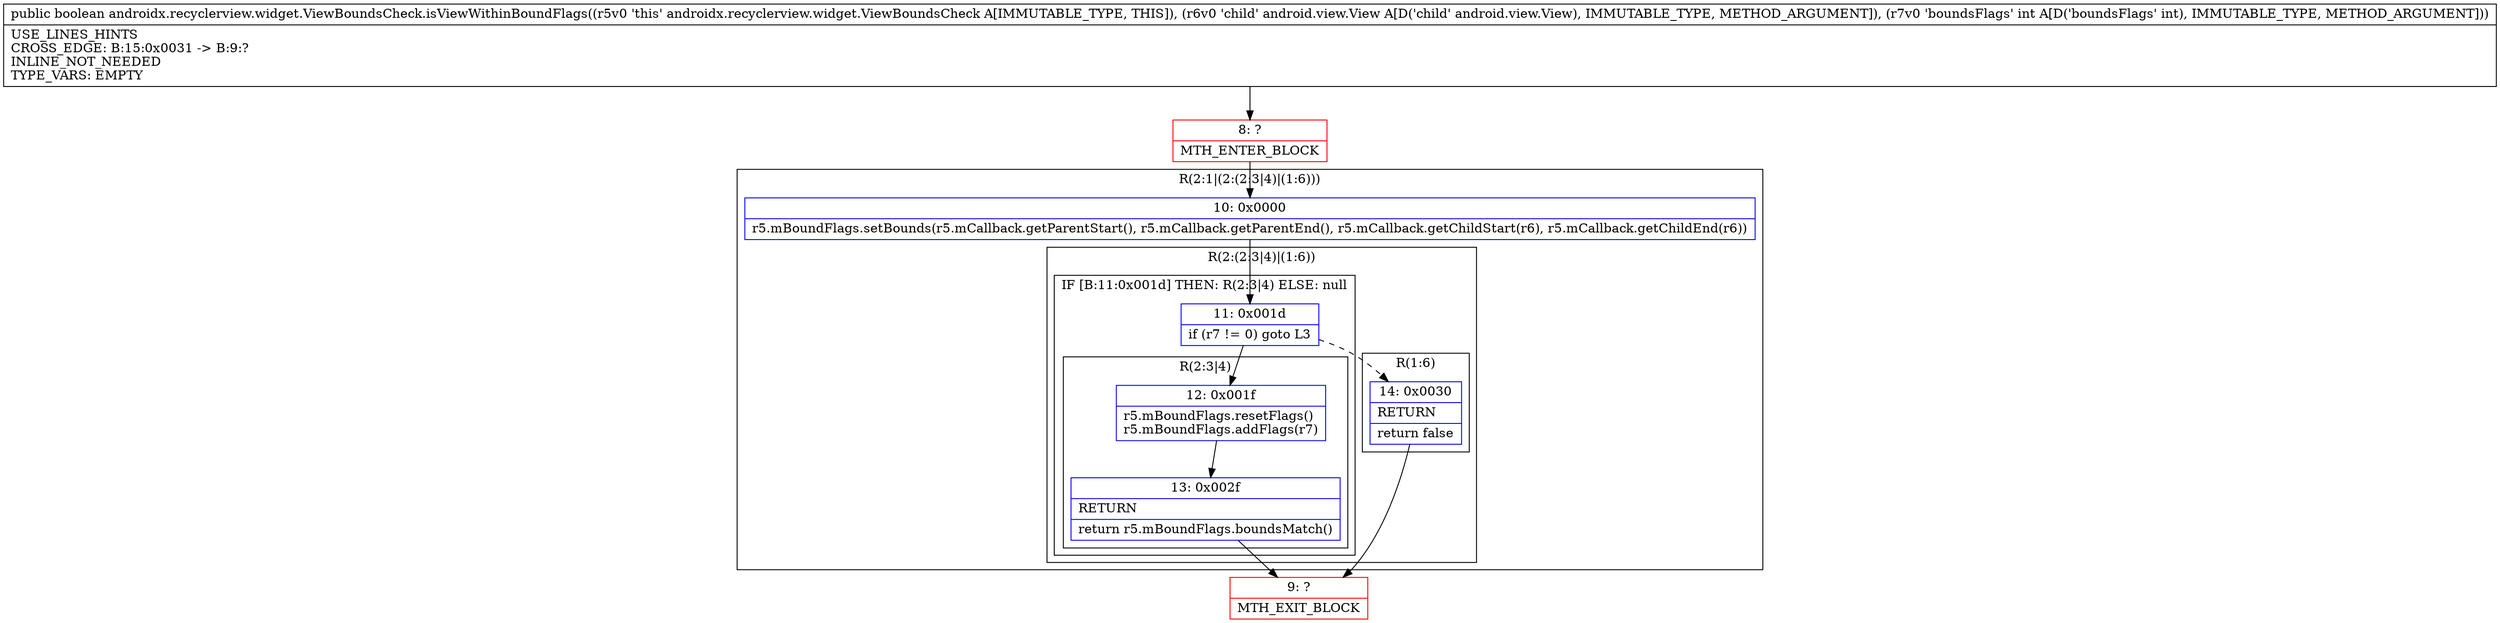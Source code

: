 digraph "CFG forandroidx.recyclerview.widget.ViewBoundsCheck.isViewWithinBoundFlags(Landroid\/view\/View;I)Z" {
subgraph cluster_Region_645032950 {
label = "R(2:1|(2:(2:3|4)|(1:6)))";
node [shape=record,color=blue];
Node_10 [shape=record,label="{10\:\ 0x0000|r5.mBoundFlags.setBounds(r5.mCallback.getParentStart(), r5.mCallback.getParentEnd(), r5.mCallback.getChildStart(r6), r5.mCallback.getChildEnd(r6))\l}"];
subgraph cluster_Region_1369118174 {
label = "R(2:(2:3|4)|(1:6))";
node [shape=record,color=blue];
subgraph cluster_IfRegion_1117834899 {
label = "IF [B:11:0x001d] THEN: R(2:3|4) ELSE: null";
node [shape=record,color=blue];
Node_11 [shape=record,label="{11\:\ 0x001d|if (r7 != 0) goto L3\l}"];
subgraph cluster_Region_1507480439 {
label = "R(2:3|4)";
node [shape=record,color=blue];
Node_12 [shape=record,label="{12\:\ 0x001f|r5.mBoundFlags.resetFlags()\lr5.mBoundFlags.addFlags(r7)\l}"];
Node_13 [shape=record,label="{13\:\ 0x002f|RETURN\l|return r5.mBoundFlags.boundsMatch()\l}"];
}
}
subgraph cluster_Region_1824697953 {
label = "R(1:6)";
node [shape=record,color=blue];
Node_14 [shape=record,label="{14\:\ 0x0030|RETURN\l|return false\l}"];
}
}
}
Node_8 [shape=record,color=red,label="{8\:\ ?|MTH_ENTER_BLOCK\l}"];
Node_9 [shape=record,color=red,label="{9\:\ ?|MTH_EXIT_BLOCK\l}"];
MethodNode[shape=record,label="{public boolean androidx.recyclerview.widget.ViewBoundsCheck.isViewWithinBoundFlags((r5v0 'this' androidx.recyclerview.widget.ViewBoundsCheck A[IMMUTABLE_TYPE, THIS]), (r6v0 'child' android.view.View A[D('child' android.view.View), IMMUTABLE_TYPE, METHOD_ARGUMENT]), (r7v0 'boundsFlags' int A[D('boundsFlags' int), IMMUTABLE_TYPE, METHOD_ARGUMENT]))  | USE_LINES_HINTS\lCROSS_EDGE: B:15:0x0031 \-\> B:9:?\lINLINE_NOT_NEEDED\lTYPE_VARS: EMPTY\l}"];
MethodNode -> Node_8;Node_10 -> Node_11;
Node_11 -> Node_12;
Node_11 -> Node_14[style=dashed];
Node_12 -> Node_13;
Node_13 -> Node_9;
Node_14 -> Node_9;
Node_8 -> Node_10;
}

